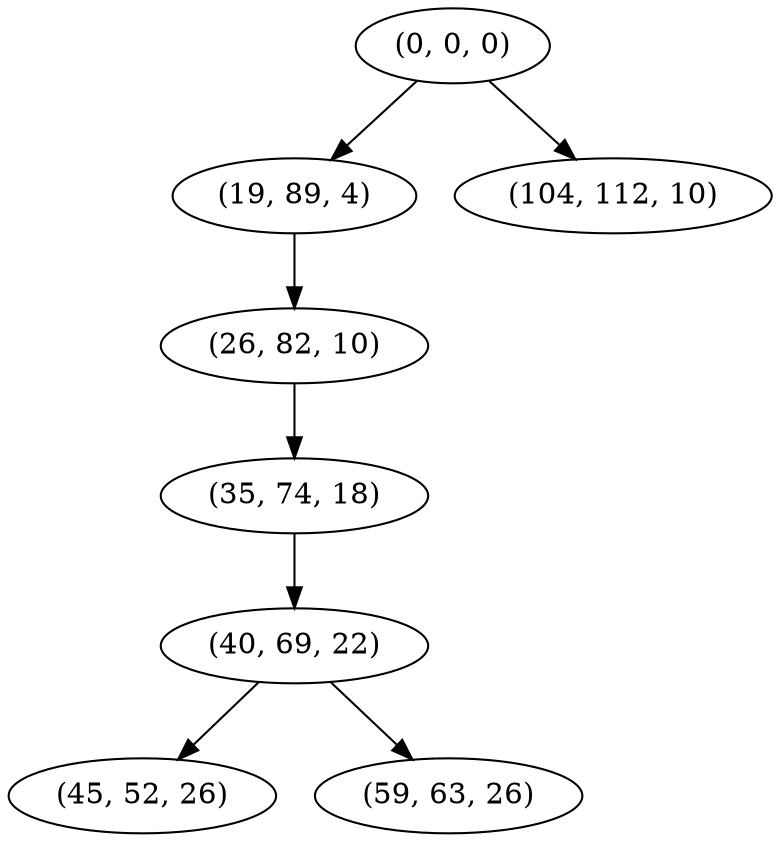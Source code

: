 digraph tree {
    "(0, 0, 0)";
    "(19, 89, 4)";
    "(26, 82, 10)";
    "(35, 74, 18)";
    "(40, 69, 22)";
    "(45, 52, 26)";
    "(59, 63, 26)";
    "(104, 112, 10)";
    "(0, 0, 0)" -> "(19, 89, 4)";
    "(0, 0, 0)" -> "(104, 112, 10)";
    "(19, 89, 4)" -> "(26, 82, 10)";
    "(26, 82, 10)" -> "(35, 74, 18)";
    "(35, 74, 18)" -> "(40, 69, 22)";
    "(40, 69, 22)" -> "(45, 52, 26)";
    "(40, 69, 22)" -> "(59, 63, 26)";
}

